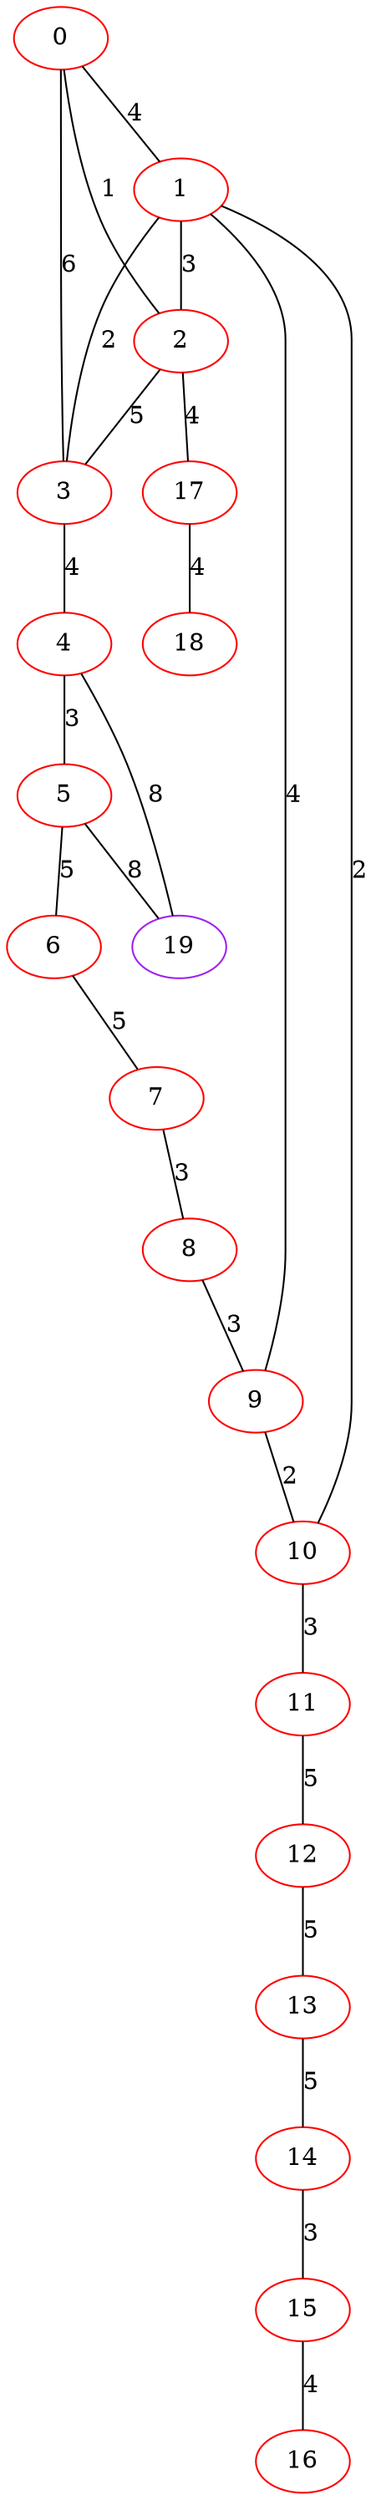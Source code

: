 graph "" {
0 [color=red, weight=1];
1 [color=red, weight=1];
2 [color=red, weight=1];
3 [color=red, weight=1];
4 [color=red, weight=1];
5 [color=red, weight=1];
6 [color=red, weight=1];
7 [color=red, weight=1];
8 [color=red, weight=1];
9 [color=red, weight=1];
10 [color=red, weight=1];
11 [color=red, weight=1];
12 [color=red, weight=1];
13 [color=red, weight=1];
14 [color=red, weight=1];
15 [color=red, weight=1];
16 [color=red, weight=1];
17 [color=red, weight=1];
18 [color=red, weight=1];
19 [color=purple, weight=4];
0 -- 1  [key=0, label=4];
0 -- 2  [key=0, label=1];
0 -- 3  [key=0, label=6];
1 -- 9  [key=0, label=4];
1 -- 10  [key=0, label=2];
1 -- 3  [key=0, label=2];
1 -- 2  [key=0, label=3];
2 -- 17  [key=0, label=4];
2 -- 3  [key=0, label=5];
3 -- 4  [key=0, label=4];
4 -- 19  [key=0, label=8];
4 -- 5  [key=0, label=3];
5 -- 19  [key=0, label=8];
5 -- 6  [key=0, label=5];
6 -- 7  [key=0, label=5];
7 -- 8  [key=0, label=3];
8 -- 9  [key=0, label=3];
9 -- 10  [key=0, label=2];
10 -- 11  [key=0, label=3];
11 -- 12  [key=0, label=5];
12 -- 13  [key=0, label=5];
13 -- 14  [key=0, label=5];
14 -- 15  [key=0, label=3];
15 -- 16  [key=0, label=4];
17 -- 18  [key=0, label=4];
}
